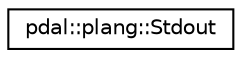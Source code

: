 digraph "Graphical Class Hierarchy"
{
  edge [fontname="Helvetica",fontsize="10",labelfontname="Helvetica",labelfontsize="10"];
  node [fontname="Helvetica",fontsize="10",shape=record];
  rankdir="LR";
  Node1 [label="pdal::plang::Stdout",height=0.2,width=0.4,color="black", fillcolor="white", style="filled",URL="$namespacepdal_1_1plang.html#structpdal_1_1plang_1_1Stdout"];
}
